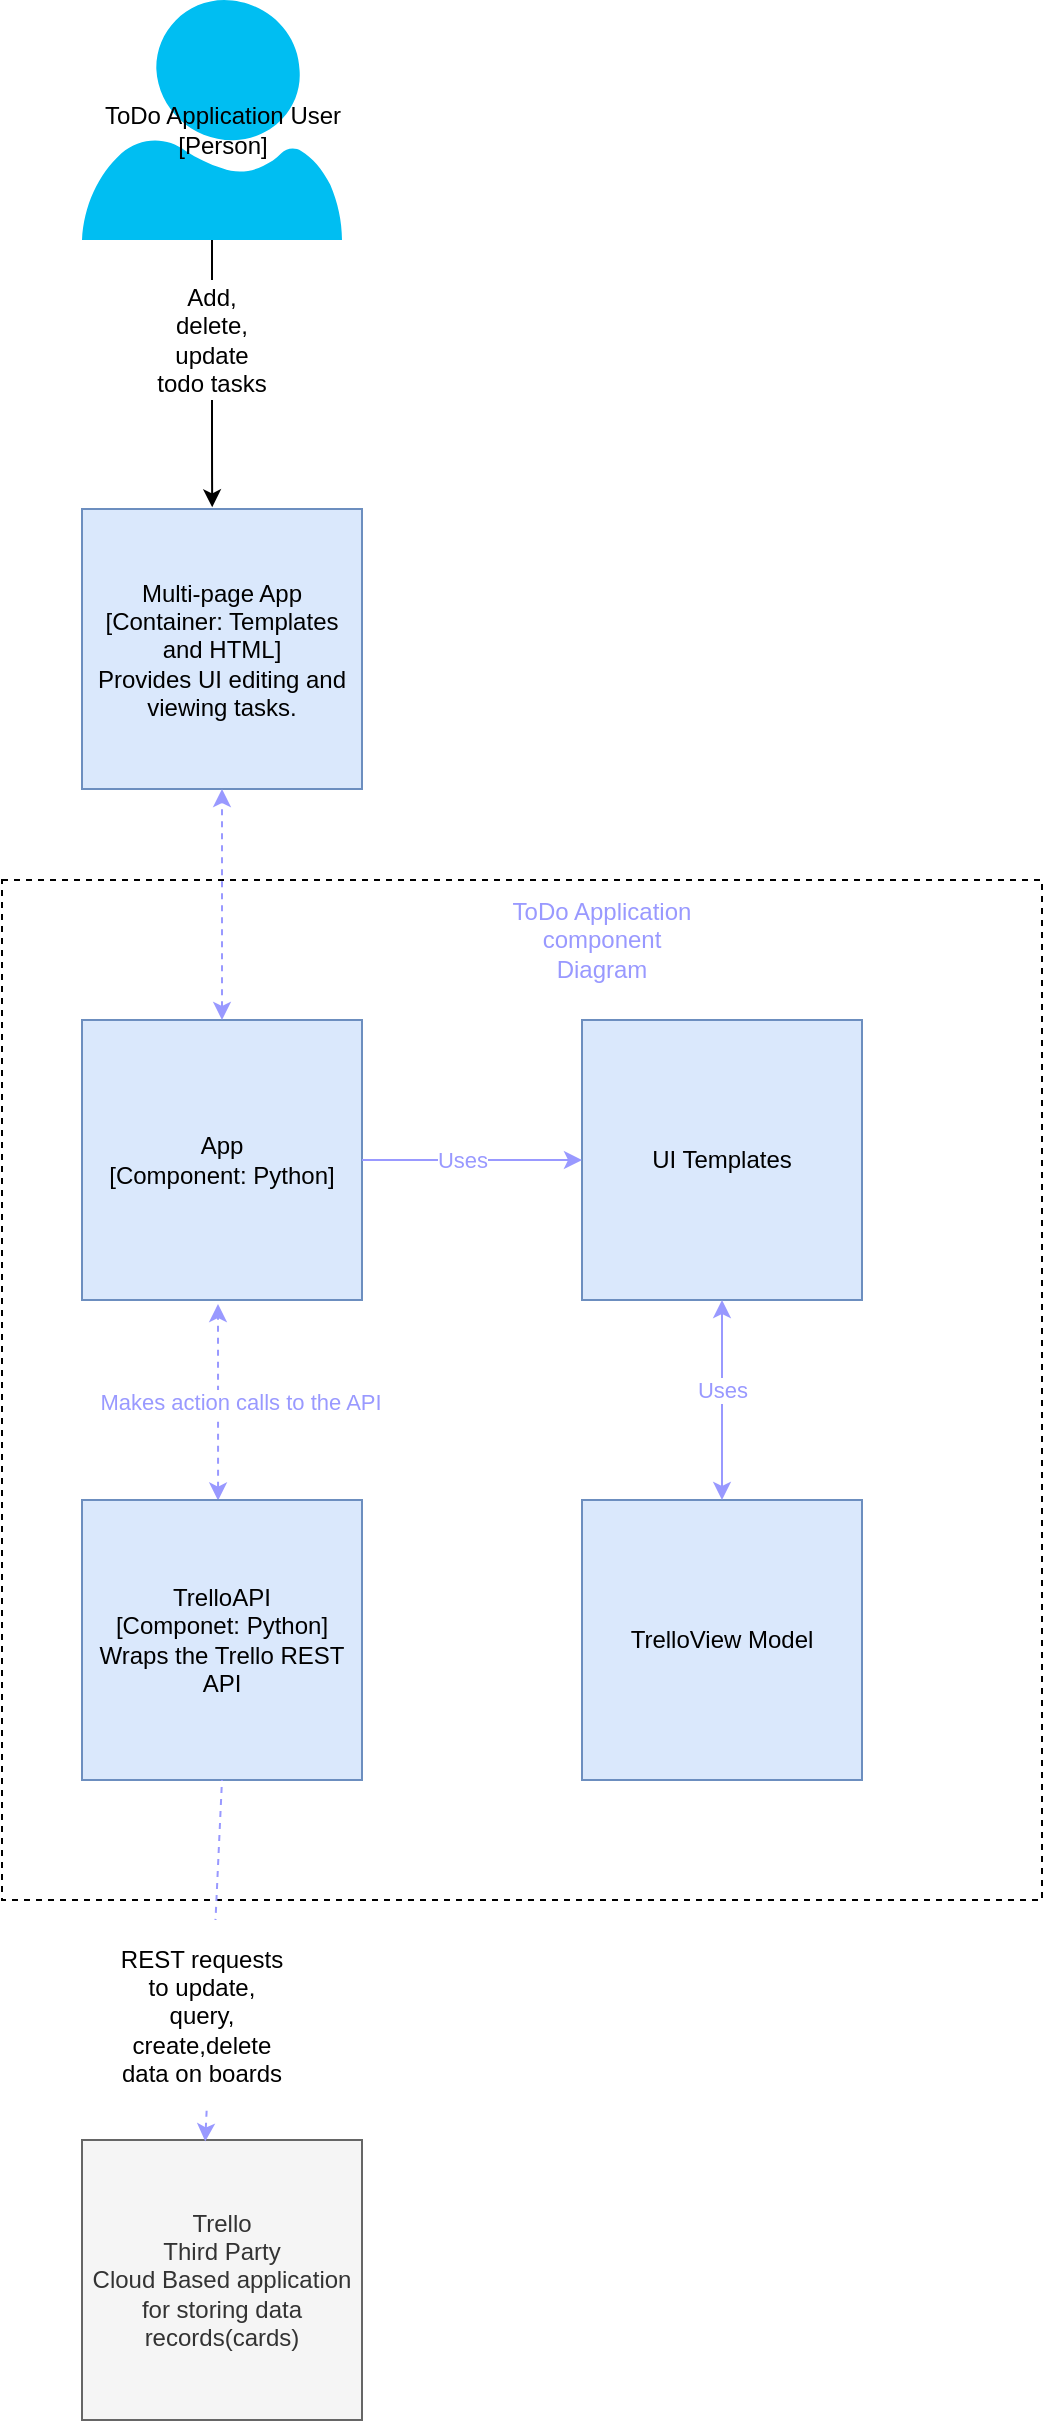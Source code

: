 <mxfile version="14.8.5" type="google"><diagram id="r41JuCnLwjRNpmXytUKn" name="Page-1"><mxGraphModel dx="808" dy="777" grid="1" gridSize="10" guides="1" tooltips="1" connect="1" arrows="1" fold="1" page="1" pageScale="1" pageWidth="827" pageHeight="1169" math="0" shadow="0"><root><mxCell id="0"/><mxCell id="1" parent="0"/><mxCell id="T0roHjIkxoa1uphQwu22-12" value="" style="rounded=0;whiteSpace=wrap;html=1;dashed=1;" parent="1" vertex="1"><mxGeometry x="140" y="700" width="520" height="510" as="geometry"/></mxCell><mxCell id="T0roHjIkxoa1uphQwu22-1" value="" style="verticalLabelPosition=bottom;html=1;verticalAlign=top;align=center;strokeColor=none;fillColor=#00BEF2;shape=mxgraph.azure.user;" parent="1" vertex="1"><mxGeometry x="180" y="260" width="130" height="120" as="geometry"/></mxCell><mxCell id="T0roHjIkxoa1uphQwu22-2" value="Multi-page App&lt;br&gt;[Container: Templates and HTML]&lt;br&gt;Provides UI editing and viewing tasks." style="whiteSpace=wrap;html=1;aspect=fixed;fillColor=#dae8fc;strokeColor=#6c8ebf;" parent="1" vertex="1"><mxGeometry x="180" y="514.5" width="140" height="140" as="geometry"/></mxCell><mxCell id="T0roHjIkxoa1uphQwu22-5" value="ToDo Application User&lt;br&gt;[Person]" style="text;html=1;align=center;verticalAlign=middle;resizable=0;points=[];autosize=1;strokeColor=none;" parent="1" vertex="1"><mxGeometry x="185" y="310" width="130" height="30" as="geometry"/></mxCell><mxCell id="T0roHjIkxoa1uphQwu22-8" value="Trello&lt;br&gt;Third Party&lt;br&gt;Cloud Based application for storing data records(cards)" style="whiteSpace=wrap;html=1;aspect=fixed;fillColor=#f5f5f5;strokeColor=#666666;fontColor=#333333;" parent="1" vertex="1"><mxGeometry x="180" y="1330" width="140" height="140" as="geometry"/></mxCell><mxCell id="T0roHjIkxoa1uphQwu22-15" value="TrelloView Model" style="whiteSpace=wrap;html=1;aspect=fixed;fillColor=#dae8fc;strokeColor=#6c8ebf;" parent="1" vertex="1"><mxGeometry x="430" y="1010" width="140" height="140" as="geometry"/></mxCell><mxCell id="T0roHjIkxoa1uphQwu22-18" value="" style="endArrow=classic;html=1;exitX=0.5;exitY=1;exitDx=0;exitDy=0;exitPerimeter=0;entryX=0.465;entryY=-0.006;entryDx=0;entryDy=0;entryPerimeter=0;" parent="1" source="T0roHjIkxoa1uphQwu22-1" target="T0roHjIkxoa1uphQwu22-2" edge="1"><mxGeometry width="50" height="50" relative="1" as="geometry"><mxPoint x="380" y="800" as="sourcePoint"/><mxPoint x="430" y="750" as="targetPoint"/><Array as="points"><mxPoint x="245" y="490"/></Array></mxGeometry></mxCell><mxCell id="T0roHjIkxoa1uphQwu22-4" value="Add, delete, update todo tasks" style="text;html=1;strokeColor=none;align=center;verticalAlign=middle;whiteSpace=wrap;rounded=0;fillColor=#ffffff;" parent="1" vertex="1"><mxGeometry x="215" y="400" width="60" height="60" as="geometry"/></mxCell><mxCell id="T0roHjIkxoa1uphQwu22-26" value="" style="endArrow=classic;startArrow=classic;html=1;fillColor=#f5f5f5;strokeColor=#9999FF;dashed=1;exitX=0.486;exitY=0.002;exitDx=0;exitDy=0;exitPerimeter=0;endFill=1;" parent="1" source="T0roHjIkxoa1uphQwu22-29" edge="1"><mxGeometry width="50" height="50" relative="1" as="geometry"><mxPoint x="240" y="1020" as="sourcePoint"/><mxPoint x="248" y="912" as="targetPoint"/><Array as="points"/></mxGeometry></mxCell><mxCell id="T0roHjIkxoa1uphQwu22-27" value="Makes action calls to the API" style="edgeLabel;html=1;align=center;verticalAlign=middle;resizable=0;points=[];fontColor=#9999FF;" parent="T0roHjIkxoa1uphQwu22-26" vertex="1" connectable="0"><mxGeometry x="0.072" relative="1" as="geometry"><mxPoint x="11" y="3" as="offset"/></mxGeometry></mxCell><mxCell id="T0roHjIkxoa1uphQwu22-29" value="TrelloAPI&lt;br&gt;[Componet: Python] Wraps the Trello REST API&lt;br&gt;" style="whiteSpace=wrap;html=1;aspect=fixed;fillColor=#dae8fc;strokeColor=#6c8ebf;" parent="1" vertex="1"><mxGeometry x="180" y="1010" width="140" height="140" as="geometry"/></mxCell><mxCell id="T0roHjIkxoa1uphQwu22-30" value="App&lt;br&gt;[Component: Python]" style="whiteSpace=wrap;html=1;aspect=fixed;fillColor=#dae8fc;strokeColor=#6c8ebf;" parent="1" vertex="1"><mxGeometry x="180" y="770" width="140" height="140" as="geometry"/></mxCell><mxCell id="T0roHjIkxoa1uphQwu22-31" value="ToDo Application component Diagram" style="text;html=1;strokeColor=none;fillColor=none;align=center;verticalAlign=middle;whiteSpace=wrap;rounded=0;dashed=1;fontColor=#9999FF;" parent="1" vertex="1"><mxGeometry x="390" y="720" width="100" height="20" as="geometry"/></mxCell><mxCell id="T0roHjIkxoa1uphQwu22-36" value="UI Templates" style="whiteSpace=wrap;html=1;aspect=fixed;fillColor=#dae8fc;strokeColor=#6c8ebf;" parent="1" vertex="1"><mxGeometry x="430" y="770" width="140" height="140" as="geometry"/></mxCell><mxCell id="T0roHjIkxoa1uphQwu22-37" value="" style="endArrow=none;startArrow=classic;html=1;fillColor=#f5f5f5;strokeColor=#9999FF;exitX=0;exitY=0.5;exitDx=0;exitDy=0;startFill=1;endFill=0;entryX=1;entryY=0.5;entryDx=0;entryDy=0;" parent="1" source="T0roHjIkxoa1uphQwu22-36" target="T0roHjIkxoa1uphQwu22-30" edge="1"><mxGeometry width="50" height="50" relative="1" as="geometry"><mxPoint x="250" y="1030" as="sourcePoint"/><mxPoint x="320" y="830" as="targetPoint"/><Array as="points"><mxPoint x="320" y="840"/></Array></mxGeometry></mxCell><mxCell id="T0roHjIkxoa1uphQwu22-41" value="Uses" style="edgeLabel;html=1;align=center;verticalAlign=middle;resizable=0;points=[];fontColor=#9999FF;" parent="T0roHjIkxoa1uphQwu22-37" vertex="1" connectable="0"><mxGeometry x="0.096" relative="1" as="geometry"><mxPoint as="offset"/></mxGeometry></mxCell><mxCell id="T0roHjIkxoa1uphQwu22-46" value="" style="endArrow=none;startArrow=classic;html=1;fillColor=#f5f5f5;strokeColor=#9999FF;dashed=1;entryX=0.5;entryY=1;entryDx=0;entryDy=0;exitX=0.44;exitY=0.005;exitDx=0;exitDy=0;endFill=0;exitPerimeter=0;" parent="1" source="T0roHjIkxoa1uphQwu22-8" target="T0roHjIkxoa1uphQwu22-29" edge="1"><mxGeometry width="50" height="50" relative="1" as="geometry"><mxPoint x="248.04" y="1020.28" as="sourcePoint"/><mxPoint x="249.64" y="921.82" as="targetPoint"/><Array as="points"/></mxGeometry></mxCell><mxCell id="T0roHjIkxoa1uphQwu22-48" value="" style="endArrow=classic;startArrow=classic;html=1;fillColor=#f5f5f5;strokeColor=#9999FF;exitX=0.5;exitY=0;exitDx=0;exitDy=0;startFill=1;endFill=1;entryX=0.5;entryY=1;entryDx=0;entryDy=0;" parent="1" source="T0roHjIkxoa1uphQwu22-15" target="T0roHjIkxoa1uphQwu22-36" edge="1"><mxGeometry width="50" height="50" relative="1" as="geometry"><mxPoint x="440" y="850" as="sourcePoint"/><mxPoint x="330" y="850" as="targetPoint"/><Array as="points"><mxPoint x="500" y="910"/></Array></mxGeometry></mxCell><mxCell id="T0roHjIkxoa1uphQwu22-49" value="Uses" style="edgeLabel;html=1;align=center;verticalAlign=middle;resizable=0;points=[];fontColor=#9999FF;" parent="T0roHjIkxoa1uphQwu22-48" vertex="1" connectable="0"><mxGeometry x="0.096" relative="1" as="geometry"><mxPoint as="offset"/></mxGeometry></mxCell><mxCell id="T0roHjIkxoa1uphQwu22-11" value="REST requests to update, query, create,delete data on boards" style="text;html=1;strokeColor=none;align=center;verticalAlign=middle;whiteSpace=wrap;rounded=0;fillColor=#FFFFFF;" parent="1" vertex="1"><mxGeometry x="195" y="1220" width="90" height="95" as="geometry"/></mxCell><mxCell id="T0roHjIkxoa1uphQwu22-50" value="" style="endArrow=classic;startArrow=classic;html=1;fillColor=#f5f5f5;strokeColor=#9999FF;dashed=1;entryX=0.5;entryY=1;entryDx=0;entryDy=0;endFill=1;" parent="1" source="T0roHjIkxoa1uphQwu22-30" target="T0roHjIkxoa1uphQwu22-2" edge="1"><mxGeometry width="50" height="50" relative="1" as="geometry"><mxPoint x="244.2" y="758.46" as="sourcePoint"/><mxPoint x="245.8" y="660.0" as="targetPoint"/><Array as="points"/></mxGeometry></mxCell></root></mxGraphModel></diagram></mxfile>